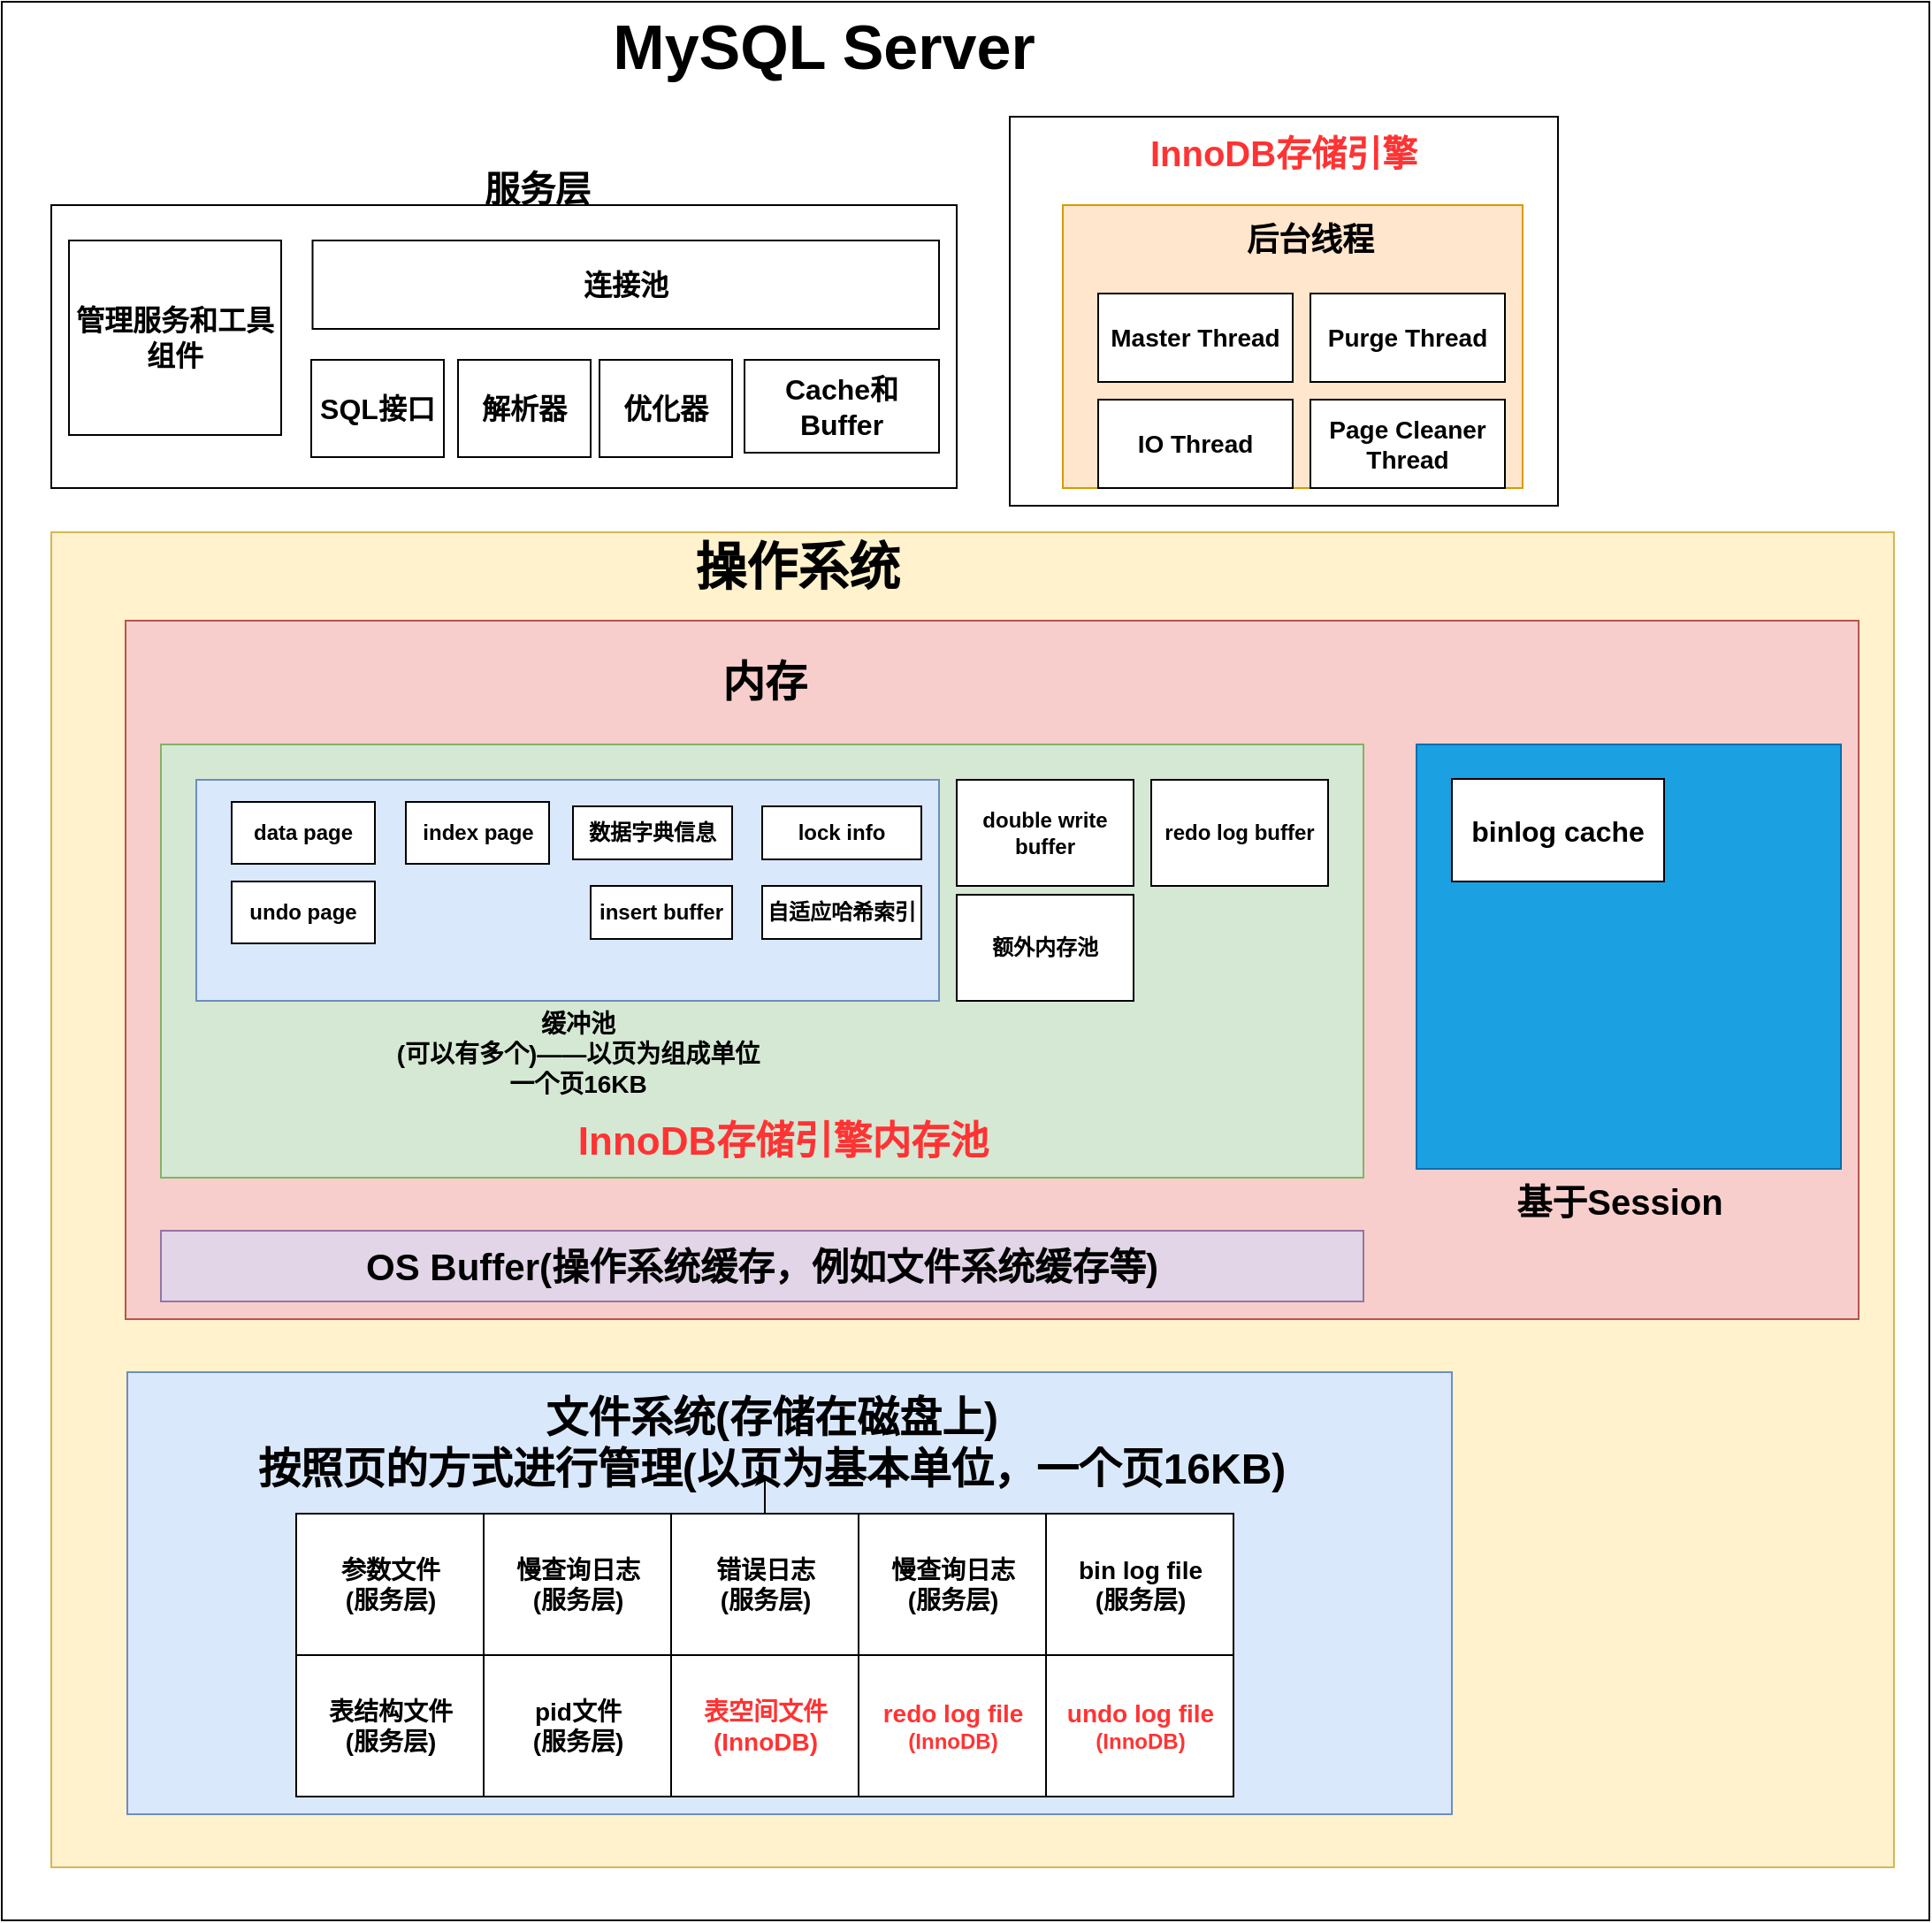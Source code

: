 <mxfile version="15.2.7" type="device"><diagram id="SiTWpB87YVs6ownXdObt" name="第 1 页"><mxGraphModel dx="1024" dy="592" grid="1" gridSize="10" guides="1" tooltips="1" connect="1" arrows="1" fold="1" page="1" pageScale="1" pageWidth="827" pageHeight="1169" math="0" shadow="0"><root><mxCell id="0"/><mxCell id="1" parent="0"/><mxCell id="9n7dqyFYxwQQd_if7KjQ-64" value="" style="rounded=0;whiteSpace=wrap;html=1;" parent="1" vertex="1"><mxGeometry x="100" y="25" width="1090" height="1085" as="geometry"/></mxCell><mxCell id="9n7dqyFYxwQQd_if7KjQ-62" value="" style="rounded=0;whiteSpace=wrap;html=1;fillColor=#fff2cc;strokeColor=#d6b656;" parent="1" vertex="1"><mxGeometry x="128" y="325" width="1042" height="755" as="geometry"/></mxCell><mxCell id="9n7dqyFYxwQQd_if7KjQ-1" value="" style="rounded=0;whiteSpace=wrap;html=1;fillColor=#f8cecc;strokeColor=#b85450;" parent="1" vertex="1"><mxGeometry x="170" y="375" width="980" height="395" as="geometry"/></mxCell><mxCell id="9n7dqyFYxwQQd_if7KjQ-2" value="&lt;b&gt;&lt;font style=&quot;font-size: 24px&quot;&gt;内存&lt;/font&gt;&lt;/b&gt;" style="text;html=1;strokeColor=none;fillColor=none;align=center;verticalAlign=middle;whiteSpace=wrap;rounded=0;" parent="1" vertex="1"><mxGeometry x="469" y="390" width="125" height="40" as="geometry"/></mxCell><mxCell id="9n7dqyFYxwQQd_if7KjQ-3" value="" style="rounded=0;whiteSpace=wrap;html=1;fillColor=#d5e8d4;strokeColor=#82b366;" parent="1" vertex="1"><mxGeometry x="190" y="445" width="680" height="245" as="geometry"/></mxCell><mxCell id="9n7dqyFYxwQQd_if7KjQ-4" value="&lt;b&gt;&lt;font style=&quot;font-size: 22px&quot; color=&quot;#ff3333&quot;&gt;InnoDB存储引擎内存池&lt;/font&gt;&lt;/b&gt;" style="text;html=1;strokeColor=none;fillColor=none;align=center;verticalAlign=middle;whiteSpace=wrap;rounded=0;" parent="1" vertex="1"><mxGeometry x="423" y="650" width="237.5" height="40" as="geometry"/></mxCell><mxCell id="9n7dqyFYxwQQd_if7KjQ-5" value="" style="rounded=0;whiteSpace=wrap;html=1;fillColor=#dae8fc;strokeColor=#6c8ebf;" parent="1" vertex="1"><mxGeometry x="210" y="465" width="420" height="125" as="geometry"/></mxCell><mxCell id="9n7dqyFYxwQQd_if7KjQ-6" value="&lt;b style=&quot;font-size: 14px&quot;&gt;缓冲池&lt;br&gt;(可以有多个)——以页为组成单位&lt;br&gt;一个页16KB&lt;br&gt;&lt;/b&gt;" style="text;html=1;strokeColor=none;fillColor=none;align=center;verticalAlign=middle;whiteSpace=wrap;rounded=0;" parent="1" vertex="1"><mxGeometry x="221.75" y="610" width="408.25" height="20" as="geometry"/></mxCell><mxCell id="9n7dqyFYxwQQd_if7KjQ-9" value="&lt;b&gt;insert buffer&lt;/b&gt;" style="rounded=0;whiteSpace=wrap;html=1;" parent="1" vertex="1"><mxGeometry x="433" y="525" width="80" height="30" as="geometry"/></mxCell><mxCell id="9n7dqyFYxwQQd_if7KjQ-10" value="&lt;b&gt;自适应哈希索引&lt;/b&gt;" style="rounded=0;whiteSpace=wrap;html=1;" parent="1" vertex="1"><mxGeometry x="530" y="525" width="90" height="30" as="geometry"/></mxCell><mxCell id="9n7dqyFYxwQQd_if7KjQ-11" value="&lt;b&gt;数据字典信息&lt;/b&gt;" style="rounded=0;whiteSpace=wrap;html=1;" parent="1" vertex="1"><mxGeometry x="423" y="480" width="90" height="30" as="geometry"/></mxCell><mxCell id="9n7dqyFYxwQQd_if7KjQ-12" value="&lt;b&gt;lock info&lt;/b&gt;" style="rounded=0;whiteSpace=wrap;html=1;" parent="1" vertex="1"><mxGeometry x="530" y="480" width="90" height="30" as="geometry"/></mxCell><mxCell id="9n7dqyFYxwQQd_if7KjQ-15" value="&lt;b&gt;redo log buffer&lt;/b&gt;" style="rounded=0;whiteSpace=wrap;html=1;" parent="1" vertex="1"><mxGeometry x="750" y="465" width="100" height="60" as="geometry"/></mxCell><mxCell id="9n7dqyFYxwQQd_if7KjQ-17" value="&lt;b&gt;&lt;font style=&quot;font-size: 21px&quot;&gt;OS Buffer(操作系统缓存，例如文件系统缓存等)&lt;/font&gt;&lt;/b&gt;" style="rounded=0;whiteSpace=wrap;html=1;fillColor=#e1d5e7;strokeColor=#9673a6;" parent="1" vertex="1"><mxGeometry x="190" y="720" width="680" height="40" as="geometry"/></mxCell><mxCell id="9n7dqyFYxwQQd_if7KjQ-18" value="" style="rounded=0;whiteSpace=wrap;html=1;fillColor=#dae8fc;strokeColor=#6c8ebf;" parent="1" vertex="1"><mxGeometry x="171" y="800" width="749" height="250" as="geometry"/></mxCell><mxCell id="9n7dqyFYxwQQd_if7KjQ-20" value="&lt;span style=&quot;font-size: 24px&quot;&gt;&lt;b&gt;文件系统(存储在磁盘上)&lt;br&gt;按照页的方式进行管理(以页为基本单位，一个页16KB)&lt;br&gt;&lt;/b&gt;&lt;/span&gt;" style="text;html=1;strokeColor=none;fillColor=none;align=center;verticalAlign=middle;whiteSpace=wrap;rounded=0;" parent="1" vertex="1"><mxGeometry x="232.5" y="820" width="605" height="40" as="geometry"/></mxCell><mxCell id="9n7dqyFYxwQQd_if7KjQ-21" value="" style="rounded=0;whiteSpace=wrap;html=1;" parent="1" vertex="1"><mxGeometry x="670" y="90" width="310" height="220" as="geometry"/></mxCell><mxCell id="9n7dqyFYxwQQd_if7KjQ-22" value="&lt;b&gt;&lt;font style=&quot;font-size: 20px&quot; color=&quot;#ff3333&quot;&gt;InnoDB存储引擎&lt;/font&gt;&lt;/b&gt;" style="text;html=1;strokeColor=none;fillColor=none;align=center;verticalAlign=middle;whiteSpace=wrap;rounded=0;" parent="1" vertex="1"><mxGeometry x="735" y="100" width="180" height="20" as="geometry"/></mxCell><mxCell id="9n7dqyFYxwQQd_if7KjQ-23" value="" style="rounded=0;whiteSpace=wrap;html=1;fillColor=#ffe6cc;strokeColor=#d79b00;" parent="1" vertex="1"><mxGeometry x="700" y="140" width="260" height="160" as="geometry"/></mxCell><mxCell id="9n7dqyFYxwQQd_if7KjQ-24" value="&lt;b&gt;&lt;font style=&quot;font-size: 18px&quot;&gt;后台线程&lt;/font&gt;&lt;/b&gt;" style="text;html=1;strokeColor=none;fillColor=none;align=center;verticalAlign=middle;whiteSpace=wrap;rounded=0;" parent="1" vertex="1"><mxGeometry x="750" y="150" width="180" height="20" as="geometry"/></mxCell><mxCell id="9n7dqyFYxwQQd_if7KjQ-25" value="&lt;b&gt;&lt;font style=&quot;font-size: 14px&quot;&gt;Master Thread&lt;/font&gt;&lt;/b&gt;" style="rounded=0;whiteSpace=wrap;html=1;" parent="1" vertex="1"><mxGeometry x="720" y="190" width="110" height="50" as="geometry"/></mxCell><mxCell id="9n7dqyFYxwQQd_if7KjQ-26" value="&lt;b&gt;&lt;font style=&quot;font-size: 14px&quot;&gt;IO Thread&lt;/font&gt;&lt;/b&gt;" style="rounded=0;whiteSpace=wrap;html=1;" parent="1" vertex="1"><mxGeometry x="720" y="250" width="110" height="50" as="geometry"/></mxCell><mxCell id="9n7dqyFYxwQQd_if7KjQ-27" value="&lt;b&gt;&lt;font style=&quot;font-size: 14px&quot;&gt;Purge Thread&lt;/font&gt;&lt;/b&gt;" style="rounded=0;whiteSpace=wrap;html=1;" parent="1" vertex="1"><mxGeometry x="840" y="190" width="110" height="50" as="geometry"/></mxCell><mxCell id="9n7dqyFYxwQQd_if7KjQ-28" value="&lt;b&gt;&lt;font style=&quot;font-size: 14px&quot;&gt;Page Cleaner Thread&lt;/font&gt;&lt;/b&gt;" style="rounded=0;whiteSpace=wrap;html=1;" parent="1" vertex="1"><mxGeometry x="840" y="250" width="110" height="50" as="geometry"/></mxCell><mxCell id="9n7dqyFYxwQQd_if7KjQ-29" value="&lt;b&gt;额外内存池&lt;/b&gt;" style="rounded=0;whiteSpace=wrap;html=1;" parent="1" vertex="1"><mxGeometry x="640" y="530" width="100" height="60" as="geometry"/></mxCell><mxCell id="9n7dqyFYxwQQd_if7KjQ-35" value="&lt;b&gt;data page&lt;/b&gt;" style="rounded=0;whiteSpace=wrap;html=1;" parent="1" vertex="1"><mxGeometry x="230" y="477.5" width="81" height="35" as="geometry"/></mxCell><mxCell id="9n7dqyFYxwQQd_if7KjQ-36" value="&lt;b&gt;index page&lt;/b&gt;" style="rounded=0;whiteSpace=wrap;html=1;" parent="1" vertex="1"><mxGeometry x="328.5" y="477.5" width="81" height="35" as="geometry"/></mxCell><mxCell id="9n7dqyFYxwQQd_if7KjQ-39" value="&lt;b&gt;double write buffer&lt;/b&gt;" style="rounded=0;whiteSpace=wrap;html=1;" parent="1" vertex="1"><mxGeometry x="640" y="465" width="100" height="60" as="geometry"/></mxCell><mxCell id="9n7dqyFYxwQQd_if7KjQ-41" value="&lt;b style=&quot;font-size: 14px&quot;&gt;参数文件&lt;br&gt;(服务层)&lt;/b&gt;" style="rounded=0;whiteSpace=wrap;html=1;" parent="1" vertex="1"><mxGeometry x="266.5" y="880" width="106" height="80" as="geometry"/></mxCell><mxCell id="9n7dqyFYxwQQd_if7KjQ-42" value="&lt;b style=&quot;font-size: 14px&quot;&gt;慢查询日志&lt;br&gt;(服务层)&lt;/b&gt;" style="rounded=0;whiteSpace=wrap;html=1;" parent="1" vertex="1"><mxGeometry x="372.5" y="880" width="106" height="80" as="geometry"/></mxCell><mxCell id="1dKnibSOPciqbUM5CbAZ-3" value="" style="edgeStyle=orthogonalEdgeStyle;rounded=0;orthogonalLoop=1;jettySize=auto;html=1;" parent="1" source="9n7dqyFYxwQQd_if7KjQ-44" target="9n7dqyFYxwQQd_if7KjQ-20" edge="1"><mxGeometry relative="1" as="geometry"/></mxCell><mxCell id="9n7dqyFYxwQQd_if7KjQ-44" value="&lt;b style=&quot;font-size: 14px&quot;&gt;错误日志&lt;br&gt;(服务层)&lt;/b&gt;" style="rounded=0;whiteSpace=wrap;html=1;" parent="1" vertex="1"><mxGeometry x="478.5" y="880" width="106" height="80" as="geometry"/></mxCell><mxCell id="9n7dqyFYxwQQd_if7KjQ-45" value="&lt;b style=&quot;font-size: 14px&quot;&gt;慢查询日志&lt;br&gt;(服务层)&lt;/b&gt;" style="rounded=0;whiteSpace=wrap;html=1;" parent="1" vertex="1"><mxGeometry x="584.5" y="880" width="106" height="80" as="geometry"/></mxCell><mxCell id="9n7dqyFYxwQQd_if7KjQ-46" value="&lt;b style=&quot;font-size: 14px&quot;&gt;bin log file&lt;br&gt;(服务层)&lt;/b&gt;" style="rounded=0;whiteSpace=wrap;html=1;" parent="1" vertex="1"><mxGeometry x="690.5" y="880" width="106" height="80" as="geometry"/></mxCell><mxCell id="9n7dqyFYxwQQd_if7KjQ-47" value="&lt;b style=&quot;font-size: 14px&quot;&gt;表结构文件&lt;br&gt;(服务层)&lt;/b&gt;" style="rounded=0;whiteSpace=wrap;html=1;" parent="1" vertex="1"><mxGeometry x="266.5" y="960" width="106" height="80" as="geometry"/></mxCell><mxCell id="9n7dqyFYxwQQd_if7KjQ-48" value="&lt;b style=&quot;font-size: 14px&quot;&gt;pid文件&lt;br&gt;(服务层)&lt;/b&gt;" style="rounded=0;whiteSpace=wrap;html=1;" parent="1" vertex="1"><mxGeometry x="372.5" y="960" width="106" height="80" as="geometry"/></mxCell><mxCell id="9n7dqyFYxwQQd_if7KjQ-49" value="&lt;b style=&quot;font-size: 14px&quot;&gt;&lt;font color=&quot;#ff3333&quot;&gt;表空间文件&lt;br&gt;(InnoDB)&lt;/font&gt;&lt;br&gt;&lt;/b&gt;" style="rounded=0;whiteSpace=wrap;html=1;" parent="1" vertex="1"><mxGeometry x="478.5" y="960" width="106" height="80" as="geometry"/></mxCell><mxCell id="9n7dqyFYxwQQd_if7KjQ-50" value="&lt;b&gt;&lt;font color=&quot;#ff3333&quot;&gt;&lt;span style=&quot;font-size: 14px&quot;&gt;redo log file&lt;br&gt;&lt;/span&gt;(InnoDB)&lt;/font&gt;&lt;/b&gt;" style="rounded=0;whiteSpace=wrap;html=1;" parent="1" vertex="1"><mxGeometry x="584.5" y="960" width="106" height="80" as="geometry"/></mxCell><mxCell id="9n7dqyFYxwQQd_if7KjQ-51" value="&lt;font color=&quot;#ff3333&quot;&gt;&lt;b&gt;&lt;span style=&quot;font-size: 14px&quot;&gt;undo log file&lt;br&gt;&lt;/span&gt;(InnoDB)&lt;/b&gt;&lt;/font&gt;" style="rounded=0;whiteSpace=wrap;html=1;" parent="1" vertex="1"><mxGeometry x="690.5" y="960" width="106" height="80" as="geometry"/></mxCell><mxCell id="9n7dqyFYxwQQd_if7KjQ-53" value="" style="rounded=0;whiteSpace=wrap;html=1;" parent="1" vertex="1"><mxGeometry x="128" y="140" width="512" height="160" as="geometry"/></mxCell><mxCell id="9n7dqyFYxwQQd_if7KjQ-54" value="&lt;b&gt;&lt;font style=&quot;font-size: 16px&quot;&gt;管理服务和工具组件&lt;/font&gt;&lt;/b&gt;" style="rounded=0;whiteSpace=wrap;html=1;" parent="1" vertex="1"><mxGeometry x="138" y="160" width="120" height="110" as="geometry"/></mxCell><mxCell id="9n7dqyFYxwQQd_if7KjQ-55" value="&lt;b&gt;&lt;font style=&quot;font-size: 16px&quot;&gt;连接池&lt;/font&gt;&lt;/b&gt;" style="rounded=0;whiteSpace=wrap;html=1;" parent="1" vertex="1"><mxGeometry x="275.75" y="160" width="354.25" height="50" as="geometry"/></mxCell><mxCell id="9n7dqyFYxwQQd_if7KjQ-56" value="&lt;b&gt;&lt;font style=&quot;font-size: 16px&quot;&gt;SQL接口&lt;/font&gt;&lt;/b&gt;" style="rounded=0;whiteSpace=wrap;html=1;" parent="1" vertex="1"><mxGeometry x="275" y="227.5" width="75" height="55" as="geometry"/></mxCell><mxCell id="9n7dqyFYxwQQd_if7KjQ-57" value="&lt;span style=&quot;font-size: 16px&quot;&gt;&lt;b&gt;解析器&lt;/b&gt;&lt;/span&gt;&lt;span style=&quot;color: rgba(0 , 0 , 0 , 0) ; font-family: monospace ; font-size: 0px&quot;&gt;%3CmxGraphModel%3E%3Croot%3E%3CmxCell%20id%3D%220%22%2F%3E%3CmxCell%20id%3D%221%22%20parent%3D%220%22%2F%3E%3CmxCell%20id%3D%222%22%20value%3D%22%26lt%3Bb%26gt%3B%26lt%3Bfont%20style%3D%26quot%3Bfont-size%3A%2016px%26quot%3B%26gt%3BSQL%E6%8E%A5%E5%8F%A3%26lt%3B%2Ffont%26gt%3B%26lt%3B%2Fb%26gt%3B%22%20style%3D%22rounded%3D0%3BwhiteSpace%3Dwrap%3Bhtml%3D1%3B%22%20vertex%3D%221%22%20parent%3D%221%22%3E%3CmxGeometry%20x%3D%22355%22%20y%3D%22195%22%20width%3D%2275%22%20height%3D%2255%22%20as%3D%22geometry%22%2F%3E%3C%2FmxCell%3E%3C%2Froot%3E%3C%2FmxGraphModel%3E&lt;/span&gt;" style="rounded=0;whiteSpace=wrap;html=1;" parent="1" vertex="1"><mxGeometry x="358" y="227.5" width="75" height="55" as="geometry"/></mxCell><mxCell id="9n7dqyFYxwQQd_if7KjQ-58" value="&lt;span style=&quot;font-size: 16px&quot;&gt;&lt;b&gt;优化器&lt;/b&gt;&lt;/span&gt;" style="rounded=0;whiteSpace=wrap;html=1;" parent="1" vertex="1"><mxGeometry x="438" y="227.5" width="75" height="55" as="geometry"/></mxCell><mxCell id="9n7dqyFYxwQQd_if7KjQ-59" value="&lt;span style=&quot;font-size: 16px&quot;&gt;&lt;b&gt;Cache和Buffer&lt;/b&gt;&lt;/span&gt;" style="rounded=0;whiteSpace=wrap;html=1;" parent="1" vertex="1"><mxGeometry x="520" y="227.5" width="110" height="52.5" as="geometry"/></mxCell><mxCell id="9n7dqyFYxwQQd_if7KjQ-61" value="&lt;span style=&quot;font-size: 20px&quot;&gt;&lt;b&gt;服务层&lt;/b&gt;&lt;/span&gt;" style="text;html=1;strokeColor=none;fillColor=none;align=center;verticalAlign=middle;whiteSpace=wrap;rounded=0;" parent="1" vertex="1"><mxGeometry x="313" y="120" width="180" height="20" as="geometry"/></mxCell><mxCell id="9n7dqyFYxwQQd_if7KjQ-63" value="&lt;font size=&quot;1&quot;&gt;&lt;b style=&quot;font-size: 29px&quot;&gt;操作系统&lt;/b&gt;&lt;/font&gt;" style="text;html=1;strokeColor=none;fillColor=none;align=center;verticalAlign=middle;whiteSpace=wrap;rounded=0;" parent="1" vertex="1"><mxGeometry x="445" y="335" width="210" height="20" as="geometry"/></mxCell><mxCell id="9n7dqyFYxwQQd_if7KjQ-66" value="&lt;font size=&quot;1&quot;&gt;&lt;b style=&quot;font-size: 35px&quot;&gt;MySQL Server&lt;/b&gt;&lt;/font&gt;" style="text;html=1;strokeColor=none;fillColor=none;align=center;verticalAlign=middle;whiteSpace=wrap;rounded=0;" parent="1" vertex="1"><mxGeometry x="400" y="40" width="329.5" height="20" as="geometry"/></mxCell><mxCell id="sBCbykUGmm_uNsFRb7da-1" value="&lt;b&gt;undo page&lt;/b&gt;" style="rounded=0;whiteSpace=wrap;html=1;" parent="1" vertex="1"><mxGeometry x="230" y="522.5" width="81" height="35" as="geometry"/></mxCell><mxCell id="BmFBP2dIGUnCA6yk7xLz-1" value="" style="rounded=0;whiteSpace=wrap;html=1;fillColor=#1ba1e2;strokeColor=#006EAF;fontColor=#ffffff;" parent="1" vertex="1"><mxGeometry x="900" y="445" width="240" height="240" as="geometry"/></mxCell><mxCell id="BmFBP2dIGUnCA6yk7xLz-2" value="&lt;b&gt;&lt;font style=&quot;font-size: 20px&quot;&gt;基于Session&lt;/font&gt;&lt;/b&gt;" style="text;html=1;strokeColor=none;fillColor=none;align=center;verticalAlign=middle;whiteSpace=wrap;rounded=0;" parent="1" vertex="1"><mxGeometry x="930" y="692.5" width="170" height="20" as="geometry"/></mxCell><mxCell id="BmFBP2dIGUnCA6yk7xLz-3" value="&lt;b&gt;&lt;font style=&quot;font-size: 16px&quot;&gt;binlog cache&lt;/font&gt;&lt;/b&gt;" style="rounded=0;whiteSpace=wrap;html=1;" parent="1" vertex="1"><mxGeometry x="920" y="464.5" width="120" height="58" as="geometry"/></mxCell></root></mxGraphModel></diagram></mxfile>